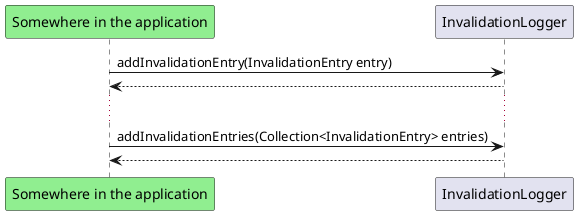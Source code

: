 @startuml

participant "Somewhere in the application" #lightgreen

"Somewhere in the application" -> InvalidationLogger: addInvalidationEntry(InvalidationEntry entry)
InvalidationLogger --> "Somewhere in the application"

...

"Somewhere in the application" -> InvalidationLogger: addInvalidationEntries(Collection<InvalidationEntry> entries)
InvalidationLogger --> "Somewhere in the application"

@enduml